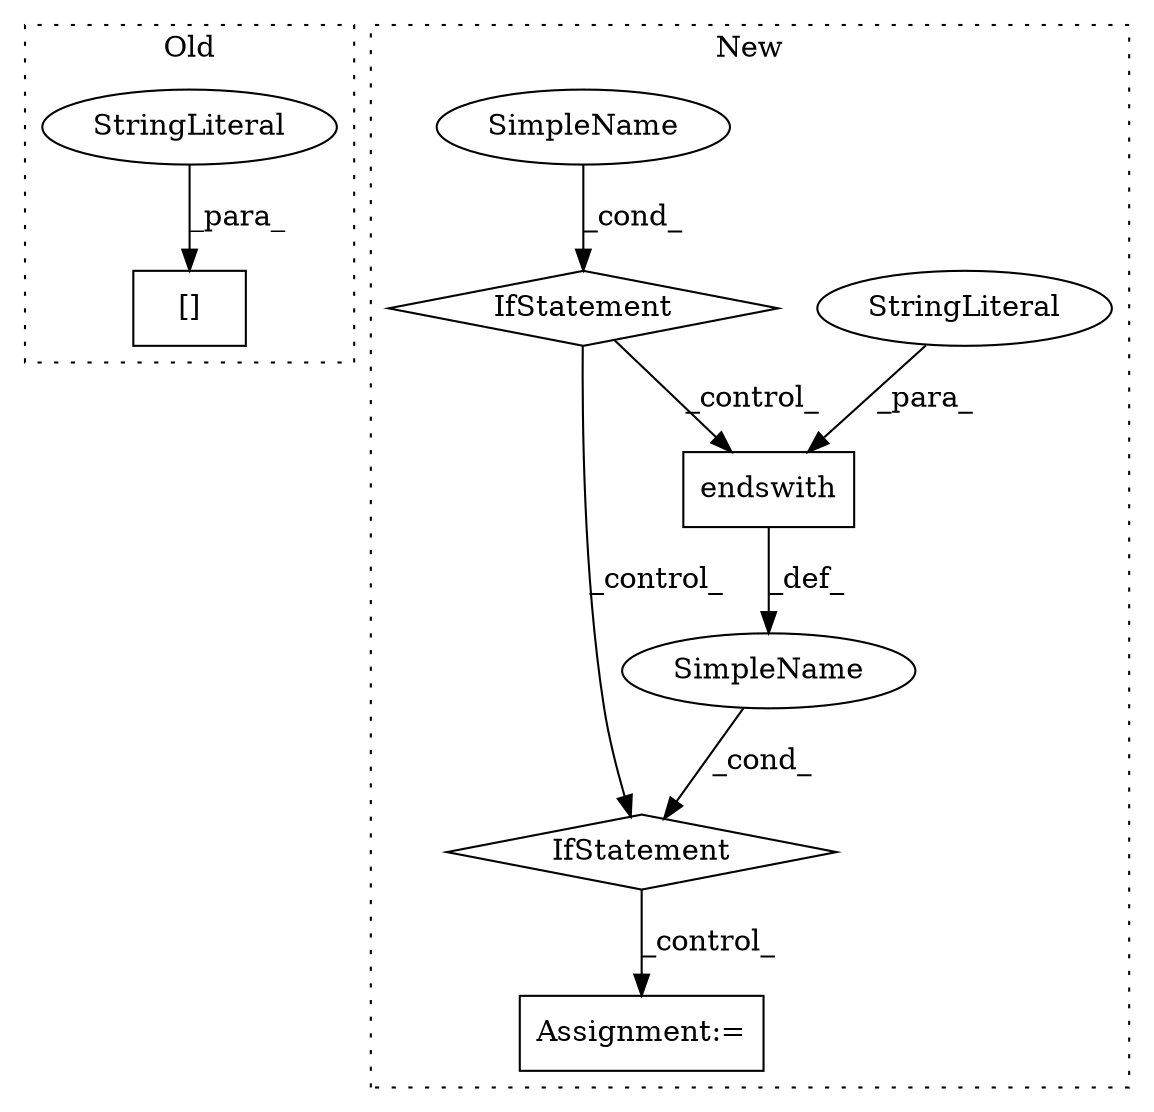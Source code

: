 digraph G {
subgraph cluster0 {
1 [label="[]" a="2" s="1164,1187" l="17,1" shape="box"];
7 [label="StringLiteral" a="45" s="1181" l="6" shape="ellipse"];
label = "Old";
style="dotted";
}
subgraph cluster1 {
2 [label="endswith" a="32" s="1477,1496" l="9,1" shape="box"];
3 [label="StringLiteral" a="45" s="1486" l="10" shape="ellipse"];
4 [label="IfStatement" a="25" s="1454,1497" l="4,2" shape="diamond"];
5 [label="Assignment:=" a="7" s="1526" l="2" shape="box"];
6 [label="SimpleName" a="42" s="" l="" shape="ellipse"];
8 [label="SimpleName" a="42" s="" l="" shape="ellipse"];
9 [label="IfStatement" a="25" s="1415,1444" l="4,2" shape="diamond"];
label = "New";
style="dotted";
}
2 -> 6 [label="_def_"];
3 -> 2 [label="_para_"];
4 -> 5 [label="_control_"];
6 -> 4 [label="_cond_"];
7 -> 1 [label="_para_"];
8 -> 9 [label="_cond_"];
9 -> 4 [label="_control_"];
9 -> 2 [label="_control_"];
}